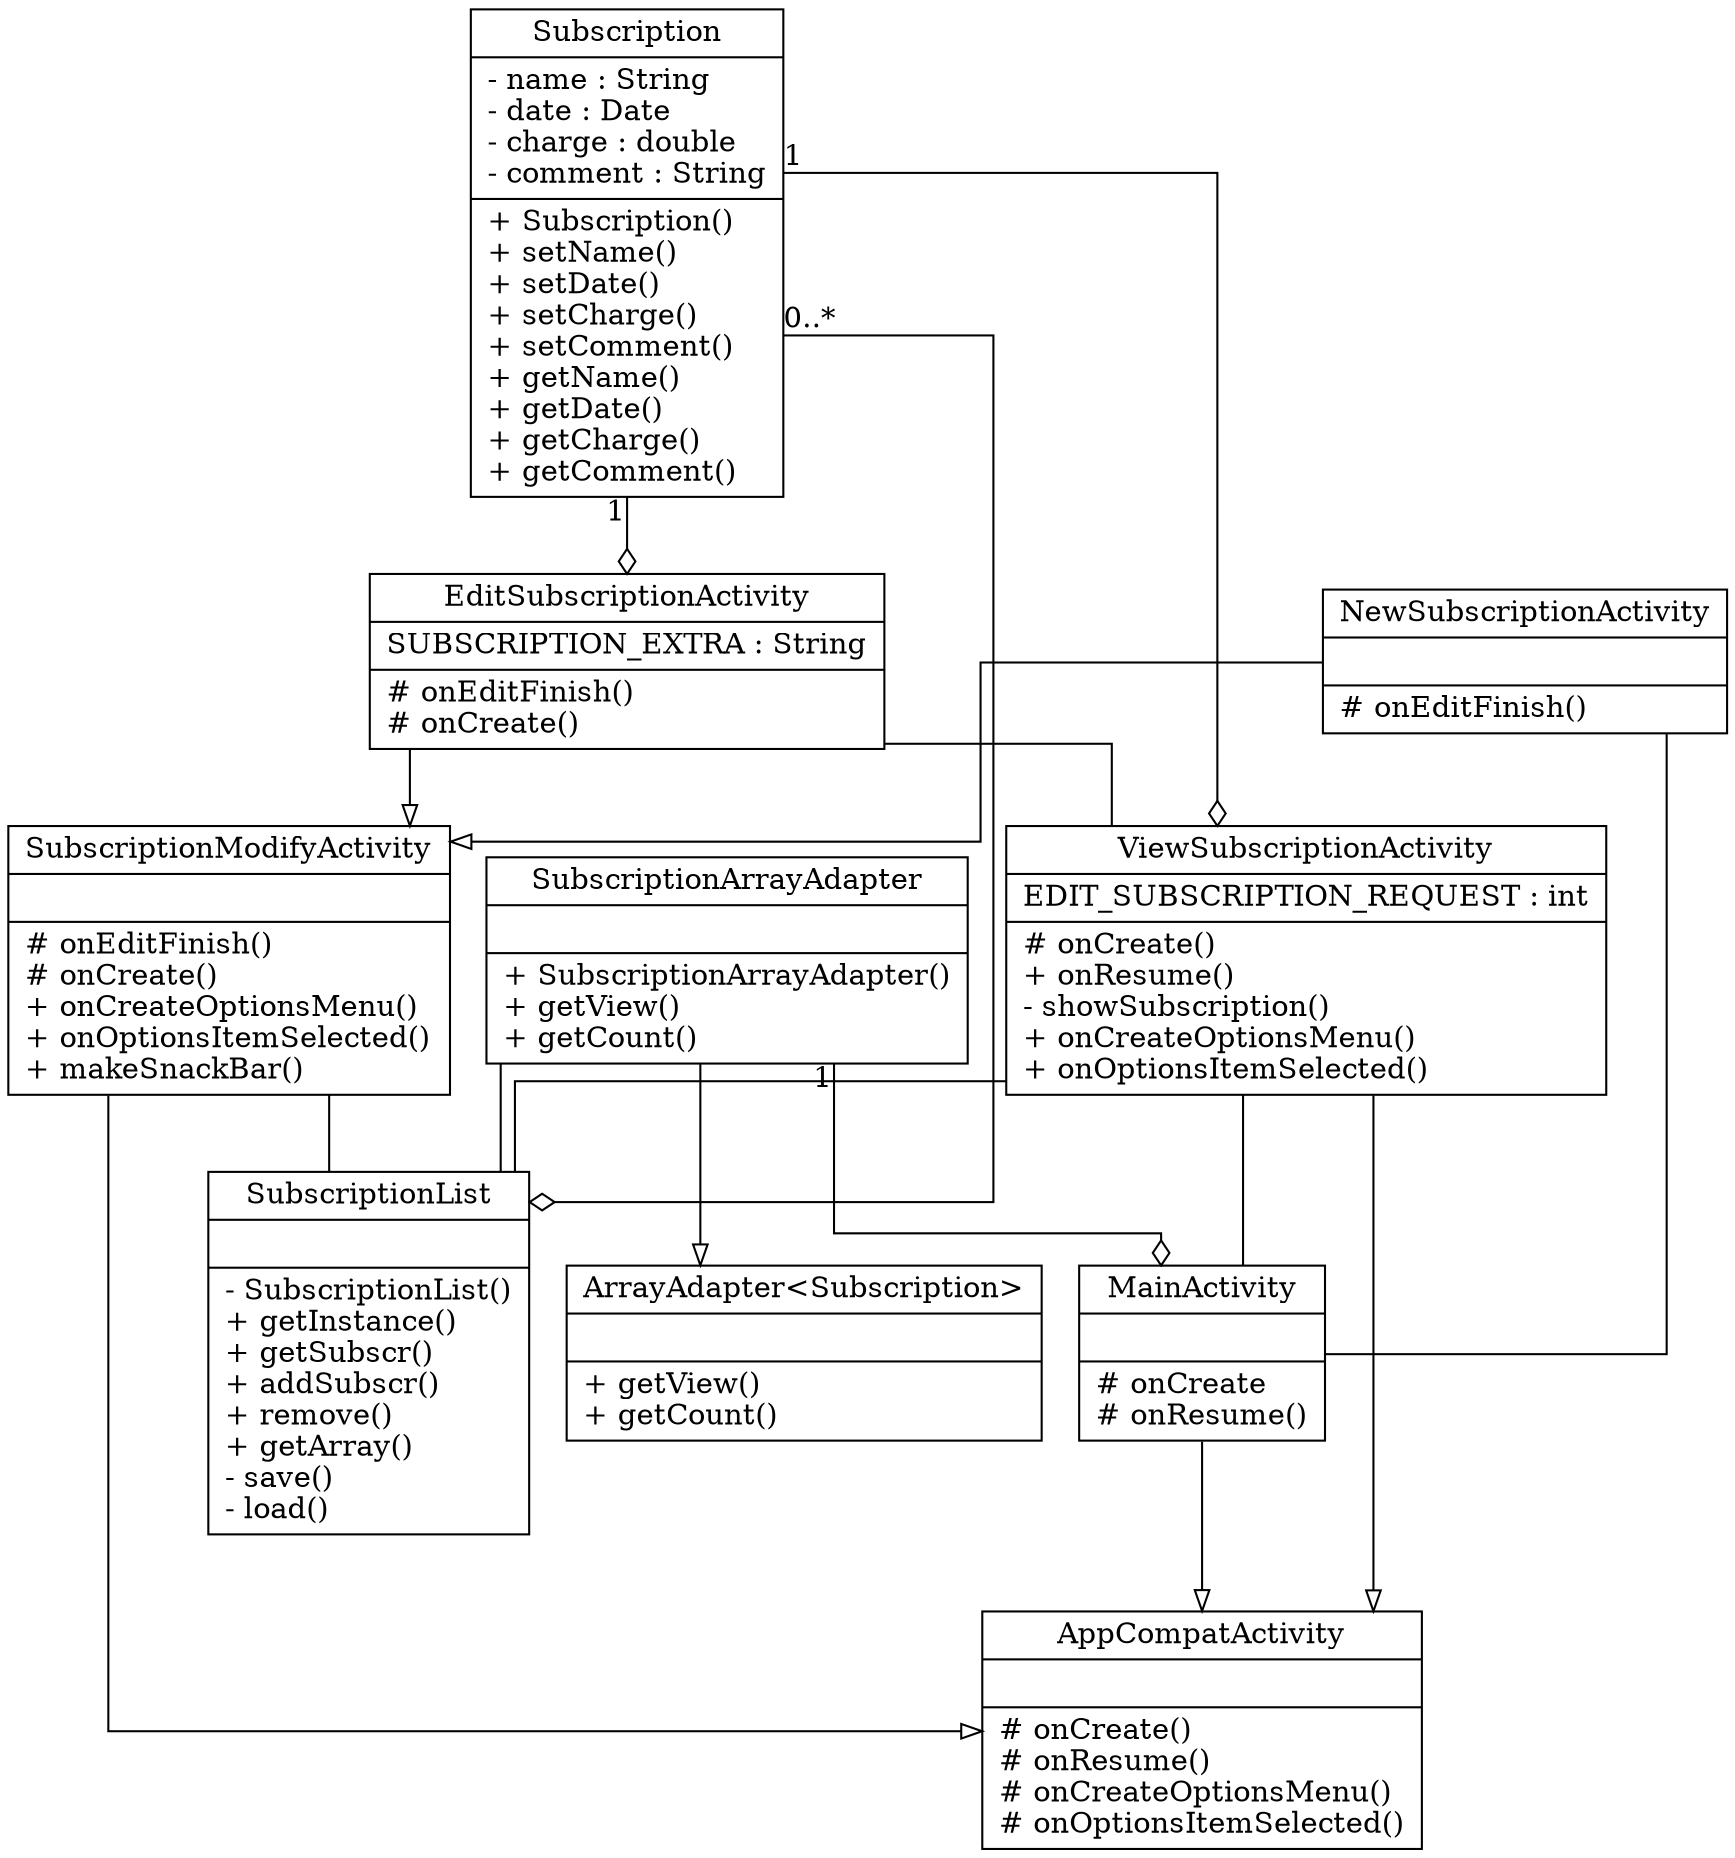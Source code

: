digraph G {
    splines=ortho;

    Subscription[
        shape=record
        label="{Subscription|- name : String\l- date : Date\l- charge : double\l- comment : String|+ Subscription()\l+ setName()\l+ setDate()\l+ setCharge()\l+ setComment()\l+ getName()\l+ getDate()\l+ getCharge()\l+ getComment()\l}"
    ];

    SubscriptionList[
        shape=record
        label="{SubscriptionList||- SubscriptionList()\l+ getInstance()\l+ getSubscr()\l+ addSubscr()\l+ remove()\l+ getArray()\l- save()\l- load()\l}"
    ];

    Subscription->SubscriptionList[arrowhead="odiamond",taillabel = "0..*"];

    MainActivity[shape=record,label="{MainActivity||# onCreate\l# onResume()}"];
    ViewSubscriptionActivity[shape=record,label="{ViewSubscriptionActivity|EDIT_SUBSCRIPTION_REQUEST : int|# onCreate()\l+ onResume()\l- showSubscription()\l+ onCreateOptionsMenu()\l+ onOptionsItemSelected()\l}"];
    SubscriptionModifyActivity[shape=record,label="{SubscriptionModifyActivity||# onEditFinish()\l# onCreate()\l+ onCreateOptionsMenu()\l+ onOptionsItemSelected()\l+ makeSnackBar()\l}"];

    ViewSubscriptionActivity->SubscriptionList[arrowhead="none"];
    ViewSubscriptionActivity->MainActivity[arrowhead="none"];
    SubscriptionModifyActivity->SubscriptionList[arrowhead="none"];

    ArrayAdapter[shape="record", label="{ArrayAdapter\<Subscription\>||+ getView()\l+ getCount()\l}"];
    SubscriptionArrayAdapter->ArrayAdapter[arrowhead="onormal"];

    SubscriptionArrayAdapter[shape="record", label="{SubscriptionArrayAdapter||+ SubscriptionArrayAdapter()\l+ getView()\l+ getCount()\l}"];
    SubscriptionArrayAdapter->MainActivity[arrowhead="odiamond",taillabel="1"];
    SubscriptionArrayAdapter->SubscriptionList[arrowhead="none"];

    EditSubscriptionActivity[shape=record,label="{EditSubscriptionActivity|SUBSCRIPTION_EXTRA : String|# onEditFinish()\l# onCreate()\l}"];
    NewSubscriptionActivity[shape=record,label="{NewSubscriptionActivity||# onEditFinish()\l}"];

    EditSubscriptionActivity->SubscriptionModifyActivity[arrowhead="onormal"];
    NewSubscriptionActivity->SubscriptionModifyActivity[arrowhead="onormal"];

    NewSubscriptionActivity->MainActivity[arrowhead="none"];
    EditSubscriptionActivity->ViewSubscriptionActivity[arrowhead="none"];

    Activity[shape=record,label="{AppCompatActivity||# onCreate()\l# onResume()\l# onCreateOptionsMenu()\l# onOptionsItemSelected()\l}"];
    MainActivity->Activity[arrowhead="onormal"];
    ViewSubscriptionActivity->Activity[arrowhead="onormal"];
    SubscriptionModifyActivity->Activity[arrowhead="onormal"];

    Subscription->ViewSubscriptionActivity[arrowhead="odiamond", taillabel="1"];
    Subscription->EditSubscriptionActivity[arrowhead="odiamond", taillabel="1"];
}
